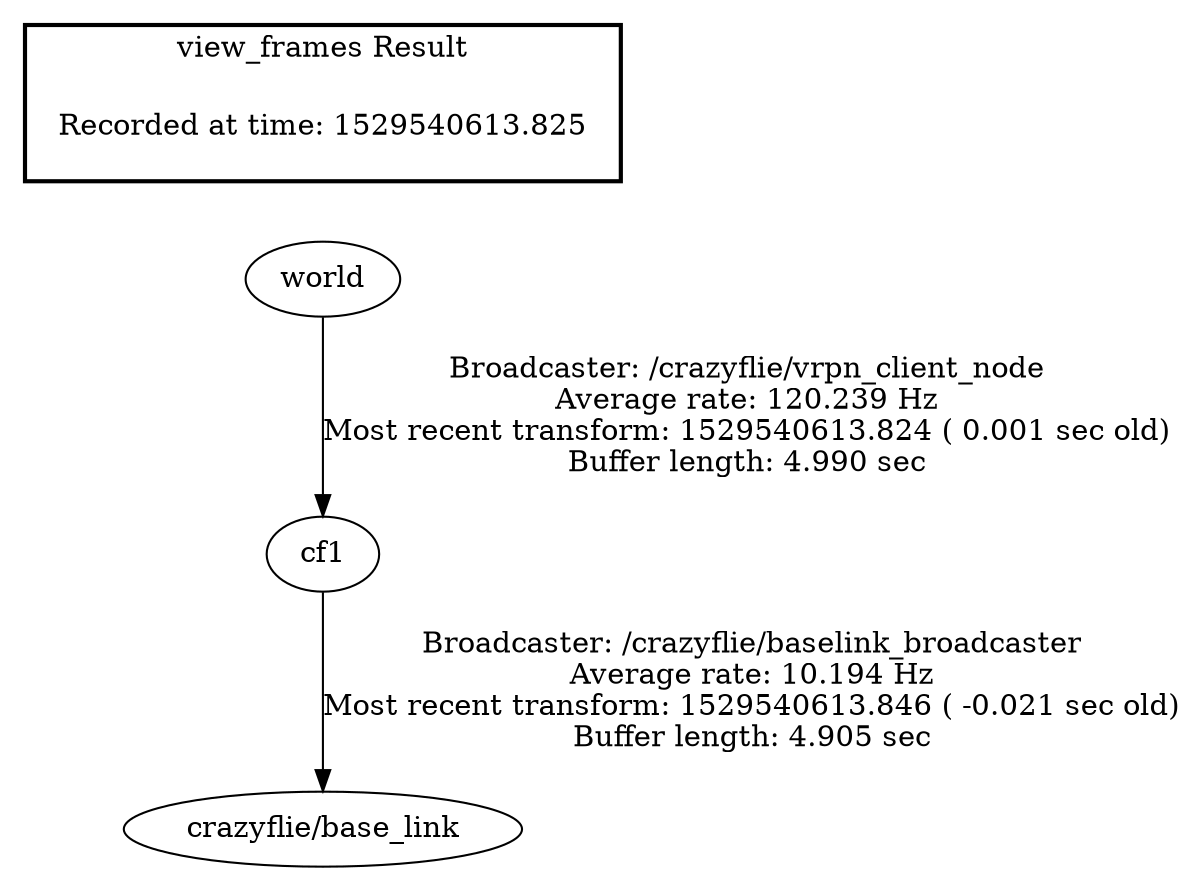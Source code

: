 digraph G {
"world" -> "cf1"[label="Broadcaster: /crazyflie/vrpn_client_node\nAverage rate: 120.239 Hz\nMost recent transform: 1529540613.824 ( 0.001 sec old)\nBuffer length: 4.990 sec\n"];
"cf1" -> "crazyflie/base_link"[label="Broadcaster: /crazyflie/baselink_broadcaster\nAverage rate: 10.194 Hz\nMost recent transform: 1529540613.846 ( -0.021 sec old)\nBuffer length: 4.905 sec\n"];
edge [style=invis];
 subgraph cluster_legend { style=bold; color=black; label ="view_frames Result";
"Recorded at time: 1529540613.825"[ shape=plaintext ] ;
 }->"world";
}